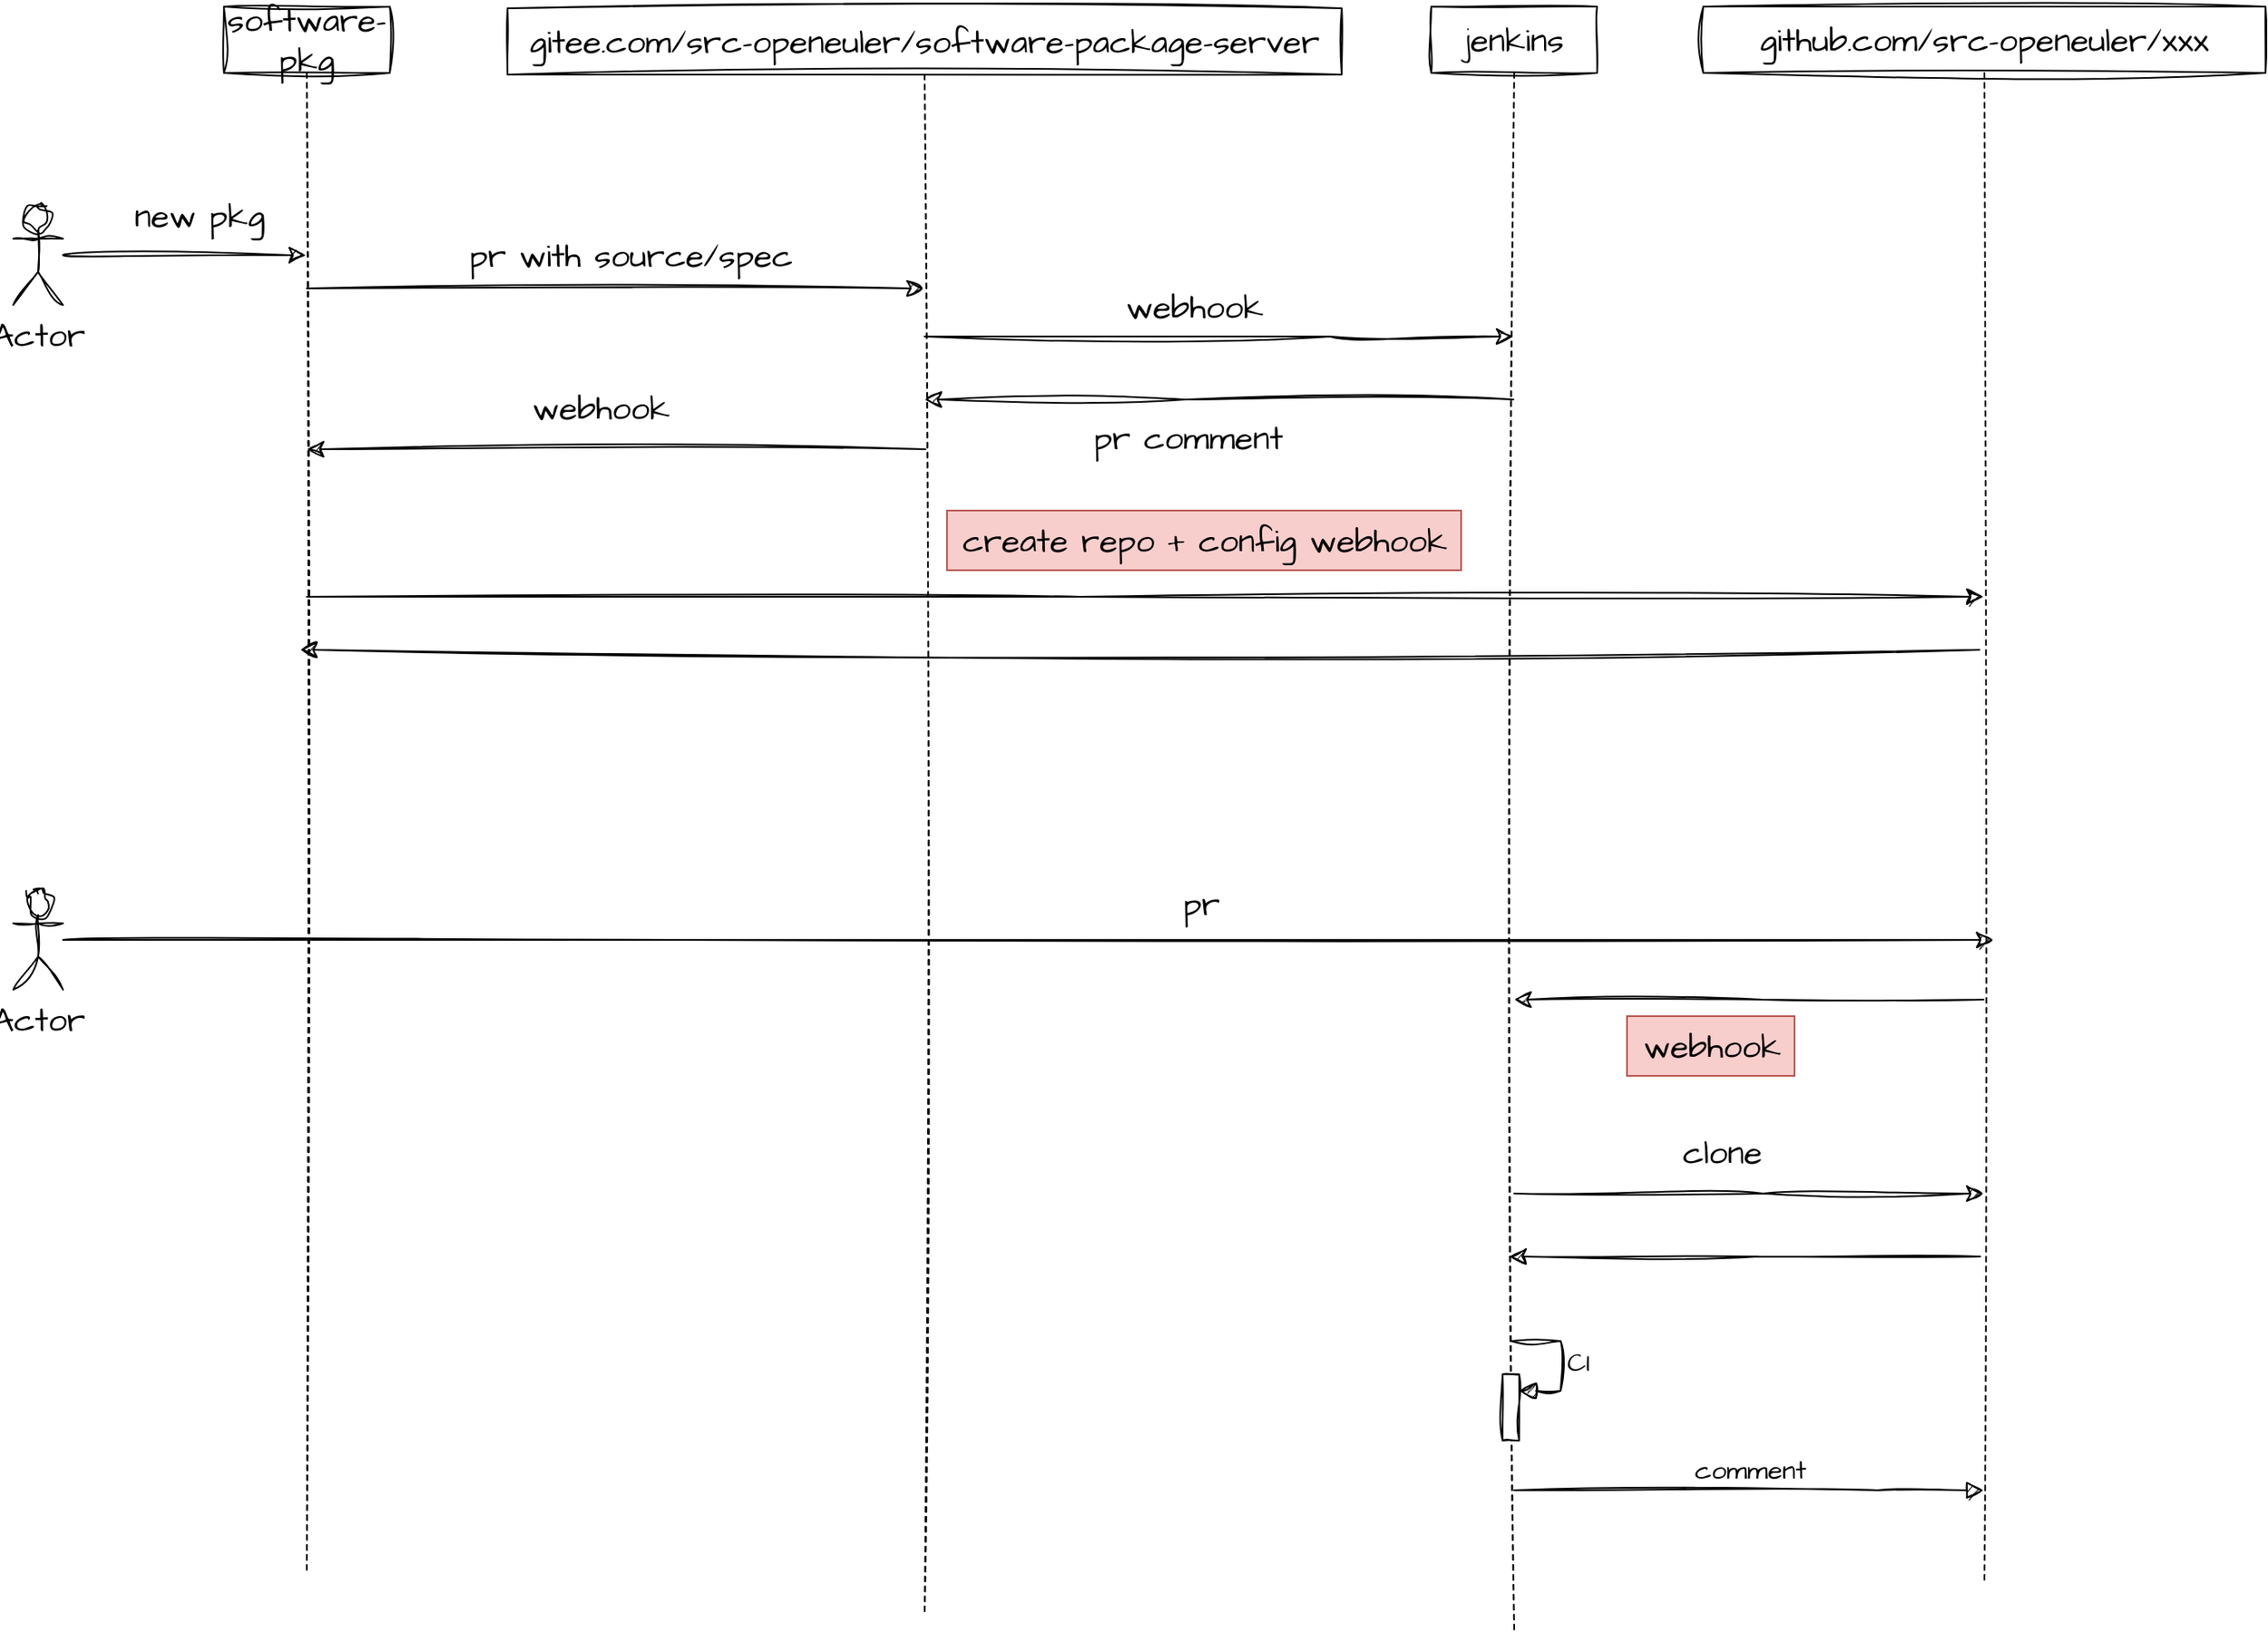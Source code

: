 <mxfile version="22.0.4" type="github">
  <diagram name="第 1 页" id="nX0OA5Yrxu2GbDCR7jsl">
    <mxGraphModel dx="2372" dy="1550" grid="0" gridSize="10" guides="1" tooltips="1" connect="1" arrows="1" fold="1" page="0" pageScale="1" pageWidth="827" pageHeight="1169" math="0" shadow="0">
      <root>
        <mxCell id="0" />
        <mxCell id="1" parent="0" />
        <mxCell id="My8W65zsZmGNKxrqSNCy-5" style="edgeStyle=none;curved=1;rounded=0;sketch=1;hachureGap=4;jiggle=2;curveFitting=1;orthogonalLoop=1;jettySize=auto;html=1;fontFamily=Architects Daughter;fontSource=https%3A%2F%2Ffonts.googleapis.com%2Fcss%3Ffamily%3DArchitects%2BDaughter;fontSize=16;startSize=8;endSize=8;" edge="1" parent="1" source="My8W65zsZmGNKxrqSNCy-1" target="My8W65zsZmGNKxrqSNCy-3">
          <mxGeometry relative="1" as="geometry" />
        </mxCell>
        <mxCell id="My8W65zsZmGNKxrqSNCy-1" value="Actor" style="shape=umlActor;verticalLabelPosition=bottom;verticalAlign=top;html=1;outlineConnect=0;sketch=1;hachureGap=4;jiggle=2;curveFitting=1;fontFamily=Architects Daughter;fontSource=https%3A%2F%2Ffonts.googleapis.com%2Fcss%3Ffamily%3DArchitects%2BDaughter;fontSize=20;" vertex="1" parent="1">
          <mxGeometry x="-551" y="-6" width="30" height="60" as="geometry" />
        </mxCell>
        <mxCell id="My8W65zsZmGNKxrqSNCy-7" style="edgeStyle=none;curved=0;rounded=0;sketch=1;hachureGap=4;jiggle=2;curveFitting=1;orthogonalLoop=1;jettySize=auto;html=1;fontFamily=Architects Daughter;fontSource=https%3A%2F%2Ffonts.googleapis.com%2Fcss%3Ffamily%3DArchitects%2BDaughter;fontSize=16;startSize=8;endSize=8;" edge="1" parent="1" target="My8W65zsZmGNKxrqSNCy-4">
          <mxGeometry relative="1" as="geometry">
            <mxPoint x="-374" y="44" as="sourcePoint" />
            <mxPoint x="-203" y="44" as="targetPoint" />
          </mxGeometry>
        </mxCell>
        <mxCell id="My8W65zsZmGNKxrqSNCy-47" style="edgeStyle=none;curved=0;rounded=0;sketch=1;hachureGap=4;jiggle=2;curveFitting=1;orthogonalLoop=1;jettySize=auto;html=1;fontFamily=Architects Daughter;fontSource=https%3A%2F%2Ffonts.googleapis.com%2Fcss%3Ffamily%3DArchitects%2BDaughter;fontSize=16;startSize=8;endSize=8;" edge="1" parent="1" source="My8W65zsZmGNKxrqSNCy-3" target="My8W65zsZmGNKxrqSNCy-33">
          <mxGeometry relative="1" as="geometry">
            <Array as="points">
              <mxPoint x="92" y="230" />
            </Array>
          </mxGeometry>
        </mxCell>
        <mxCell id="My8W65zsZmGNKxrqSNCy-3" value="software-pkg" style="shape=umlLifeline;perimeter=lifelinePerimeter;whiteSpace=wrap;html=1;container=1;dropTarget=0;collapsible=0;recursiveResize=0;outlineConnect=0;portConstraint=eastwest;newEdgeStyle={&quot;curved&quot;:0,&quot;rounded&quot;:0};sketch=1;hachureGap=4;jiggle=2;curveFitting=1;fontFamily=Architects Daughter;fontSource=https%3A%2F%2Ffonts.googleapis.com%2Fcss%3Ffamily%3DArchitects%2BDaughter;fontSize=20;" vertex="1" parent="1">
          <mxGeometry x="-424" y="-126" width="100" height="943" as="geometry" />
        </mxCell>
        <mxCell id="My8W65zsZmGNKxrqSNCy-14" style="edgeStyle=none;curved=0;rounded=0;sketch=1;hachureGap=4;jiggle=2;curveFitting=1;orthogonalLoop=1;jettySize=auto;html=1;fontFamily=Architects Daughter;fontSource=https%3A%2F%2Ffonts.googleapis.com%2Fcss%3Ffamily%3DArchitects%2BDaughter;fontSize=16;startSize=8;endSize=8;" edge="1" parent="1" source="My8W65zsZmGNKxrqSNCy-4" target="My8W65zsZmGNKxrqSNCy-11">
          <mxGeometry relative="1" as="geometry">
            <Array as="points">
              <mxPoint x="243" y="73" />
            </Array>
          </mxGeometry>
        </mxCell>
        <mxCell id="My8W65zsZmGNKxrqSNCy-25" style="edgeStyle=none;curved=0;rounded=0;sketch=1;hachureGap=4;jiggle=2;curveFitting=1;orthogonalLoop=1;jettySize=auto;html=1;fontFamily=Architects Daughter;fontSource=https%3A%2F%2Ffonts.googleapis.com%2Fcss%3Ffamily%3DArchitects%2BDaughter;fontSize=16;startSize=8;endSize=8;" edge="1" parent="1" target="My8W65zsZmGNKxrqSNCy-3">
          <mxGeometry relative="1" as="geometry">
            <mxPoint x="-357" y="146" as="targetPoint" />
            <mxPoint x="-1" y="141.0" as="sourcePoint" />
          </mxGeometry>
        </mxCell>
        <mxCell id="My8W65zsZmGNKxrqSNCy-4" value="gitee.com/src-openeuler/software-package-server" style="shape=umlLifeline;perimeter=lifelinePerimeter;whiteSpace=wrap;html=1;container=1;dropTarget=0;collapsible=0;recursiveResize=0;outlineConnect=0;portConstraint=eastwest;newEdgeStyle={&quot;curved&quot;:0,&quot;rounded&quot;:0};sketch=1;hachureGap=4;jiggle=2;curveFitting=1;fontFamily=Architects Daughter;fontSource=https%3A%2F%2Ffonts.googleapis.com%2Fcss%3Ffamily%3DArchitects%2BDaughter;fontSize=20;" vertex="1" parent="1">
          <mxGeometry x="-253" y="-125" width="503" height="969" as="geometry" />
        </mxCell>
        <mxCell id="My8W65zsZmGNKxrqSNCy-6" value="new pkg" style="text;html=1;align=center;verticalAlign=middle;resizable=0;points=[];autosize=1;strokeColor=none;fillColor=none;fontSize=20;fontFamily=Architects Daughter;" vertex="1" parent="1">
          <mxGeometry x="-488" y="-18" width="97" height="36" as="geometry" />
        </mxCell>
        <mxCell id="My8W65zsZmGNKxrqSNCy-8" value="pr with source/spec" style="text;html=1;align=center;verticalAlign=middle;resizable=0;points=[];autosize=1;strokeColor=none;fillColor=none;fontSize=20;fontFamily=Architects Daughter;" vertex="1" parent="1">
          <mxGeometry x="-286" y="6" width="213" height="36" as="geometry" />
        </mxCell>
        <mxCell id="My8W65zsZmGNKxrqSNCy-22" style="edgeStyle=none;curved=0;rounded=0;sketch=1;hachureGap=4;jiggle=2;curveFitting=1;orthogonalLoop=1;jettySize=auto;html=1;fontFamily=Architects Daughter;fontSource=https%3A%2F%2Ffonts.googleapis.com%2Fcss%3Ffamily%3DArchitects%2BDaughter;fontSize=16;startSize=8;endSize=8;" edge="1" parent="1" source="My8W65zsZmGNKxrqSNCy-11" target="My8W65zsZmGNKxrqSNCy-4">
          <mxGeometry relative="1" as="geometry">
            <mxPoint x="253.333" y="147.333" as="targetPoint" />
            <Array as="points">
              <mxPoint x="156" y="111" />
            </Array>
          </mxGeometry>
        </mxCell>
        <mxCell id="My8W65zsZmGNKxrqSNCy-56" style="edgeStyle=none;curved=0;rounded=0;sketch=1;hachureGap=4;jiggle=2;curveFitting=1;orthogonalLoop=1;jettySize=auto;html=1;fontFamily=Architects Daughter;fontSource=https%3A%2F%2Ffonts.googleapis.com%2Fcss%3Ffamily%3DArchitects%2BDaughter;fontSize=16;startSize=8;endSize=8;" edge="1" parent="1" source="My8W65zsZmGNKxrqSNCy-11" target="My8W65zsZmGNKxrqSNCy-33">
          <mxGeometry relative="1" as="geometry">
            <Array as="points">
              <mxPoint x="504" y="590" />
            </Array>
          </mxGeometry>
        </mxCell>
        <mxCell id="My8W65zsZmGNKxrqSNCy-11" value="jenkins" style="shape=umlLifeline;perimeter=lifelinePerimeter;whiteSpace=wrap;html=1;container=1;dropTarget=0;collapsible=0;recursiveResize=0;outlineConnect=0;portConstraint=eastwest;newEdgeStyle={&quot;curved&quot;:0,&quot;rounded&quot;:0};sketch=1;hachureGap=4;jiggle=2;curveFitting=1;fontFamily=Architects Daughter;fontSource=https%3A%2F%2Ffonts.googleapis.com%2Fcss%3Ffamily%3DArchitects%2BDaughter;fontSize=20;" vertex="1" parent="1">
          <mxGeometry x="304" y="-126" width="100" height="979" as="geometry" />
        </mxCell>
        <mxCell id="My8W65zsZmGNKxrqSNCy-61" value="" style="html=1;points=[[0,0,0,0,5],[0,1,0,0,-5],[1,0,0,0,5],[1,1,0,0,-5]];perimeter=orthogonalPerimeter;outlineConnect=0;targetShapes=umlLifeline;portConstraint=eastwest;newEdgeStyle={&quot;curved&quot;:0,&quot;rounded&quot;:0};sketch=1;hachureGap=4;jiggle=2;curveFitting=1;fontFamily=Architects Daughter;fontSource=https%3A%2F%2Ffonts.googleapis.com%2Fcss%3Ffamily%3DArchitects%2BDaughter;fontSize=20;" vertex="1" parent="My8W65zsZmGNKxrqSNCy-11">
          <mxGeometry x="43" y="825" width="10" height="40" as="geometry" />
        </mxCell>
        <mxCell id="My8W65zsZmGNKxrqSNCy-62" value="CI" style="html=1;align=left;spacingLeft=2;endArrow=block;rounded=0;edgeStyle=orthogonalEdgeStyle;curved=0;rounded=0;sketch=1;hachureGap=4;jiggle=2;curveFitting=1;fontFamily=Architects Daughter;fontSource=https%3A%2F%2Ffonts.googleapis.com%2Fcss%3Ffamily%3DArchitects%2BDaughter;fontSize=16;startSize=8;endSize=8;" edge="1" target="My8W65zsZmGNKxrqSNCy-61" parent="My8W65zsZmGNKxrqSNCy-11">
          <mxGeometry relative="1" as="geometry">
            <mxPoint x="48" y="805" as="sourcePoint" />
            <Array as="points">
              <mxPoint x="78" y="835" />
            </Array>
          </mxGeometry>
        </mxCell>
        <mxCell id="My8W65zsZmGNKxrqSNCy-15" value="webhook" style="text;html=1;align=center;verticalAlign=middle;resizable=0;points=[];autosize=1;strokeColor=none;fillColor=none;fontSize=20;fontFamily=Architects Daughter;" vertex="1" parent="1">
          <mxGeometry x="110" y="37" width="101" height="36" as="geometry" />
        </mxCell>
        <mxCell id="My8W65zsZmGNKxrqSNCy-23" value="pr comment" style="text;html=1;align=center;verticalAlign=middle;resizable=0;points=[];autosize=1;strokeColor=none;fillColor=none;fontSize=20;fontFamily=Architects Daughter;" vertex="1" parent="1">
          <mxGeometry x="91" y="116" width="132" height="36" as="geometry" />
        </mxCell>
        <mxCell id="My8W65zsZmGNKxrqSNCy-26" value="webhook" style="text;html=1;align=center;verticalAlign=middle;resizable=0;points=[];autosize=1;strokeColor=none;fillColor=none;fontSize=20;fontFamily=Architects Daughter;" vertex="1" parent="1">
          <mxGeometry x="-248" y="98" width="101" height="36" as="geometry" />
        </mxCell>
        <mxCell id="My8W65zsZmGNKxrqSNCy-49" style="edgeStyle=none;curved=0;rounded=0;sketch=1;hachureGap=4;jiggle=2;curveFitting=1;orthogonalLoop=1;jettySize=auto;html=1;fontFamily=Architects Daughter;fontSource=https%3A%2F%2Ffonts.googleapis.com%2Fcss%3Ffamily%3DArchitects%2BDaughter;fontSize=16;startSize=8;endSize=8;" edge="1" parent="1">
          <mxGeometry relative="1" as="geometry">
            <mxPoint x="-378" y="262" as="targetPoint" />
            <mxPoint x="634.5" y="262" as="sourcePoint" />
          </mxGeometry>
        </mxCell>
        <mxCell id="My8W65zsZmGNKxrqSNCy-54" style="edgeStyle=none;curved=0;rounded=0;sketch=1;hachureGap=4;jiggle=2;curveFitting=1;orthogonalLoop=1;jettySize=auto;html=1;fontFamily=Architects Daughter;fontSource=https%3A%2F%2Ffonts.googleapis.com%2Fcss%3Ffamily%3DArchitects%2BDaughter;fontSize=16;startSize=8;endSize=8;" edge="1" parent="1" source="My8W65zsZmGNKxrqSNCy-33" target="My8W65zsZmGNKxrqSNCy-11">
          <mxGeometry relative="1" as="geometry">
            <Array as="points">
              <mxPoint x="503" y="473" />
            </Array>
          </mxGeometry>
        </mxCell>
        <mxCell id="My8W65zsZmGNKxrqSNCy-33" value="github.com/src-openeuler/xxx" style="shape=umlLifeline;perimeter=lifelinePerimeter;whiteSpace=wrap;html=1;container=1;dropTarget=0;collapsible=0;recursiveResize=0;outlineConnect=0;portConstraint=eastwest;newEdgeStyle={&quot;curved&quot;:0,&quot;rounded&quot;:0};sketch=1;hachureGap=4;jiggle=2;curveFitting=1;fontFamily=Architects Daughter;fontSource=https%3A%2F%2Ffonts.googleapis.com%2Fcss%3Ffamily%3DArchitects%2BDaughter;fontSize=20;" vertex="1" parent="1">
          <mxGeometry x="468" y="-126" width="339" height="949" as="geometry" />
        </mxCell>
        <mxCell id="My8W65zsZmGNKxrqSNCy-48" value="create repo + config webhook" style="text;html=1;align=center;verticalAlign=middle;resizable=0;points=[];autosize=1;strokeColor=#b85450;fillColor=#f8cecc;fontSize=20;fontFamily=Architects Daughter;" vertex="1" parent="1">
          <mxGeometry x="12" y="178" width="310" height="36" as="geometry" />
        </mxCell>
        <mxCell id="My8W65zsZmGNKxrqSNCy-52" style="edgeStyle=none;curved=1;rounded=0;sketch=1;hachureGap=4;jiggle=2;curveFitting=1;orthogonalLoop=1;jettySize=auto;html=1;fontFamily=Architects Daughter;fontSource=https%3A%2F%2Ffonts.googleapis.com%2Fcss%3Ffamily%3DArchitects%2BDaughter;fontSize=16;startSize=8;endSize=8;" edge="1" parent="1" source="My8W65zsZmGNKxrqSNCy-51">
          <mxGeometry relative="1" as="geometry">
            <mxPoint x="643" y="437" as="targetPoint" />
          </mxGeometry>
        </mxCell>
        <mxCell id="My8W65zsZmGNKxrqSNCy-51" value="Actor" style="shape=umlActor;verticalLabelPosition=bottom;verticalAlign=top;html=1;outlineConnect=0;sketch=1;hachureGap=4;jiggle=2;curveFitting=1;fontFamily=Architects Daughter;fontSource=https%3A%2F%2Ffonts.googleapis.com%2Fcss%3Ffamily%3DArchitects%2BDaughter;fontSize=20;" vertex="1" parent="1">
          <mxGeometry x="-551" y="407" width="30" height="60" as="geometry" />
        </mxCell>
        <mxCell id="My8W65zsZmGNKxrqSNCy-53" value="pr" style="text;html=1;align=center;verticalAlign=middle;resizable=0;points=[];autosize=1;strokeColor=none;fillColor=none;fontSize=20;fontFamily=Architects Daughter;" vertex="1" parent="1">
          <mxGeometry x="145" y="397" width="40" height="36" as="geometry" />
        </mxCell>
        <mxCell id="My8W65zsZmGNKxrqSNCy-55" value="webhook" style="text;html=1;align=center;verticalAlign=middle;resizable=0;points=[];autosize=1;strokeColor=#b85450;fillColor=#f8cecc;fontSize=20;fontFamily=Architects Daughter;" vertex="1" parent="1">
          <mxGeometry x="422" y="483" width="101" height="36" as="geometry" />
        </mxCell>
        <mxCell id="My8W65zsZmGNKxrqSNCy-57" value="clone&amp;nbsp;" style="text;html=1;align=center;verticalAlign=middle;resizable=0;points=[];autosize=1;strokeColor=none;fillColor=none;fontSize=20;fontFamily=Architects Daughter;" vertex="1" parent="1">
          <mxGeometry x="446" y="547" width="74" height="36" as="geometry" />
        </mxCell>
        <mxCell id="My8W65zsZmGNKxrqSNCy-59" style="edgeStyle=none;curved=0;rounded=0;sketch=1;hachureGap=4;jiggle=2;curveFitting=1;orthogonalLoop=1;jettySize=auto;html=1;fontFamily=Architects Daughter;fontSource=https%3A%2F%2Ffonts.googleapis.com%2Fcss%3Ffamily%3DArchitects%2BDaughter;fontSize=16;startSize=8;endSize=8;" edge="1" parent="1">
          <mxGeometry relative="1" as="geometry">
            <mxPoint x="635" y="628" as="sourcePoint" />
            <mxPoint x="351" y="628" as="targetPoint" />
            <Array as="points">
              <mxPoint x="501" y="628" />
            </Array>
          </mxGeometry>
        </mxCell>
        <mxCell id="My8W65zsZmGNKxrqSNCy-63" value="comment" style="html=1;verticalAlign=bottom;endArrow=block;curved=0;rounded=0;sketch=1;hachureGap=4;jiggle=2;curveFitting=1;fontFamily=Architects Daughter;fontSource=https%3A%2F%2Ffonts.googleapis.com%2Fcss%3Ffamily%3DArchitects%2BDaughter;fontSize=16;startSize=8;endSize=8;" edge="1" parent="1" source="My8W65zsZmGNKxrqSNCy-11" target="My8W65zsZmGNKxrqSNCy-33">
          <mxGeometry width="80" relative="1" as="geometry">
            <mxPoint x="367" y="760" as="sourcePoint" />
            <mxPoint x="447" y="760" as="targetPoint" />
            <Array as="points">
              <mxPoint x="573" y="769" />
            </Array>
          </mxGeometry>
        </mxCell>
      </root>
    </mxGraphModel>
  </diagram>
</mxfile>
